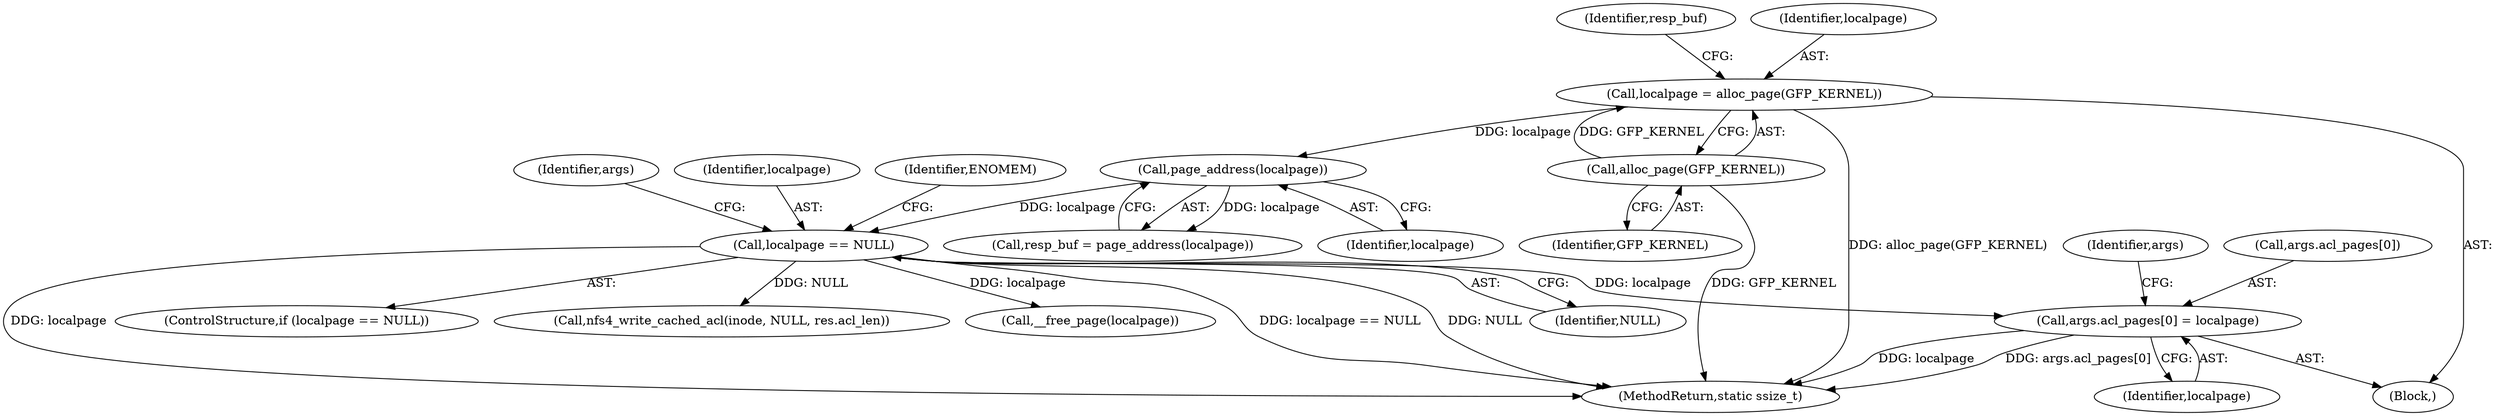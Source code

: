 digraph "1_linux_bf118a342f10dafe44b14451a1392c3254629a1f@array" {
"1000136" [label="(Call,args.acl_pages[0] = localpage)"];
"1000130" [label="(Call,localpage == NULL)"];
"1000127" [label="(Call,page_address(localpage))"];
"1000121" [label="(Call,localpage = alloc_page(GFP_KERNEL))"];
"1000123" [label="(Call,alloc_page(GFP_KERNEL))"];
"1000123" [label="(Call,alloc_page(GFP_KERNEL))"];
"1000127" [label="(Call,page_address(localpage))"];
"1000136" [label="(Call,args.acl_pages[0] = localpage)"];
"1000121" [label="(Call,localpage = alloc_page(GFP_KERNEL))"];
"1000129" [label="(ControlStructure,if (localpage == NULL))"];
"1000126" [label="(Identifier,resp_buf)"];
"1000199" [label="(Call,nfs4_write_cached_acl(inode, NULL, res.acl_len))"];
"1000124" [label="(Identifier,GFP_KERNEL)"];
"1000125" [label="(Call,resp_buf = page_address(localpage))"];
"1000142" [label="(Identifier,localpage)"];
"1000246" [label="(MethodReturn,static ssize_t)"];
"1000137" [label="(Call,args.acl_pages[0])"];
"1000128" [label="(Identifier,localpage)"];
"1000135" [label="(Identifier,ENOMEM)"];
"1000120" [label="(Block,)"];
"1000139" [label="(Identifier,args)"];
"1000122" [label="(Identifier,localpage)"];
"1000145" [label="(Identifier,args)"];
"1000132" [label="(Identifier,NULL)"];
"1000130" [label="(Call,localpage == NULL)"];
"1000242" [label="(Call,__free_page(localpage))"];
"1000131" [label="(Identifier,localpage)"];
"1000136" -> "1000120"  [label="AST: "];
"1000136" -> "1000142"  [label="CFG: "];
"1000137" -> "1000136"  [label="AST: "];
"1000142" -> "1000136"  [label="AST: "];
"1000145" -> "1000136"  [label="CFG: "];
"1000136" -> "1000246"  [label="DDG: localpage"];
"1000136" -> "1000246"  [label="DDG: args.acl_pages[0]"];
"1000130" -> "1000136"  [label="DDG: localpage"];
"1000130" -> "1000129"  [label="AST: "];
"1000130" -> "1000132"  [label="CFG: "];
"1000131" -> "1000130"  [label="AST: "];
"1000132" -> "1000130"  [label="AST: "];
"1000135" -> "1000130"  [label="CFG: "];
"1000139" -> "1000130"  [label="CFG: "];
"1000130" -> "1000246"  [label="DDG: localpage == NULL"];
"1000130" -> "1000246"  [label="DDG: NULL"];
"1000130" -> "1000246"  [label="DDG: localpage"];
"1000127" -> "1000130"  [label="DDG: localpage"];
"1000130" -> "1000199"  [label="DDG: NULL"];
"1000130" -> "1000242"  [label="DDG: localpage"];
"1000127" -> "1000125"  [label="AST: "];
"1000127" -> "1000128"  [label="CFG: "];
"1000128" -> "1000127"  [label="AST: "];
"1000125" -> "1000127"  [label="CFG: "];
"1000127" -> "1000125"  [label="DDG: localpage"];
"1000121" -> "1000127"  [label="DDG: localpage"];
"1000121" -> "1000120"  [label="AST: "];
"1000121" -> "1000123"  [label="CFG: "];
"1000122" -> "1000121"  [label="AST: "];
"1000123" -> "1000121"  [label="AST: "];
"1000126" -> "1000121"  [label="CFG: "];
"1000121" -> "1000246"  [label="DDG: alloc_page(GFP_KERNEL)"];
"1000123" -> "1000121"  [label="DDG: GFP_KERNEL"];
"1000123" -> "1000124"  [label="CFG: "];
"1000124" -> "1000123"  [label="AST: "];
"1000123" -> "1000246"  [label="DDG: GFP_KERNEL"];
}
